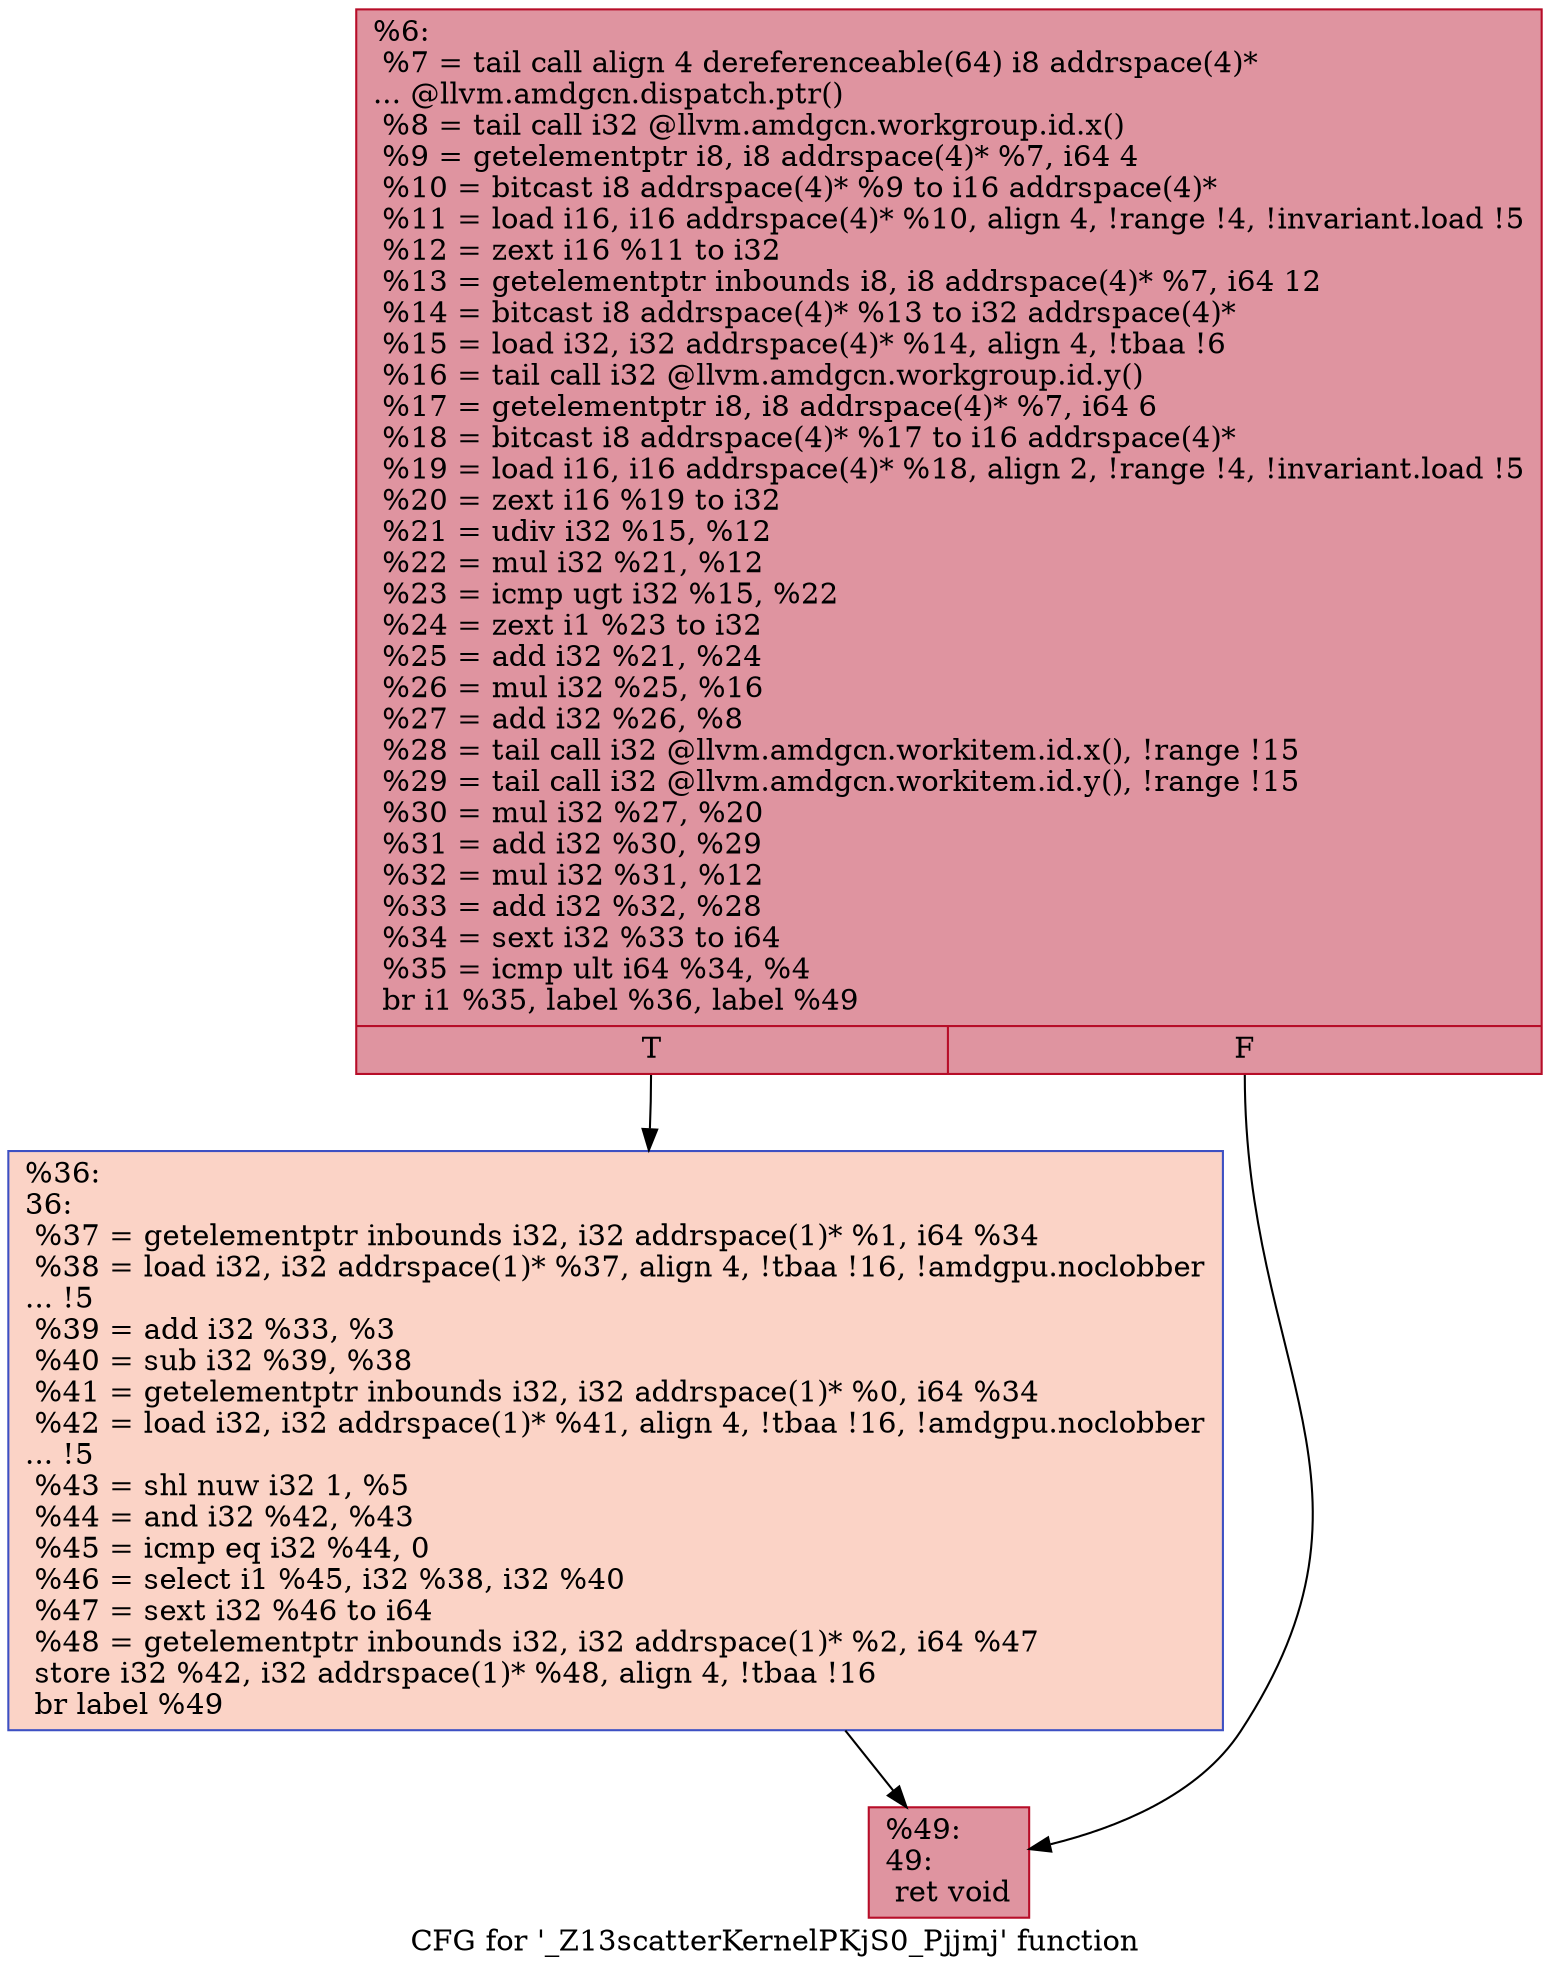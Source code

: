 digraph "CFG for '_Z13scatterKernelPKjS0_Pjjmj' function" {
	label="CFG for '_Z13scatterKernelPKjS0_Pjjmj' function";

	Node0x47d5820 [shape=record,color="#b70d28ff", style=filled, fillcolor="#b70d2870",label="{%6:\l  %7 = tail call align 4 dereferenceable(64) i8 addrspace(4)*\l... @llvm.amdgcn.dispatch.ptr()\l  %8 = tail call i32 @llvm.amdgcn.workgroup.id.x()\l  %9 = getelementptr i8, i8 addrspace(4)* %7, i64 4\l  %10 = bitcast i8 addrspace(4)* %9 to i16 addrspace(4)*\l  %11 = load i16, i16 addrspace(4)* %10, align 4, !range !4, !invariant.load !5\l  %12 = zext i16 %11 to i32\l  %13 = getelementptr inbounds i8, i8 addrspace(4)* %7, i64 12\l  %14 = bitcast i8 addrspace(4)* %13 to i32 addrspace(4)*\l  %15 = load i32, i32 addrspace(4)* %14, align 4, !tbaa !6\l  %16 = tail call i32 @llvm.amdgcn.workgroup.id.y()\l  %17 = getelementptr i8, i8 addrspace(4)* %7, i64 6\l  %18 = bitcast i8 addrspace(4)* %17 to i16 addrspace(4)*\l  %19 = load i16, i16 addrspace(4)* %18, align 2, !range !4, !invariant.load !5\l  %20 = zext i16 %19 to i32\l  %21 = udiv i32 %15, %12\l  %22 = mul i32 %21, %12\l  %23 = icmp ugt i32 %15, %22\l  %24 = zext i1 %23 to i32\l  %25 = add i32 %21, %24\l  %26 = mul i32 %25, %16\l  %27 = add i32 %26, %8\l  %28 = tail call i32 @llvm.amdgcn.workitem.id.x(), !range !15\l  %29 = tail call i32 @llvm.amdgcn.workitem.id.y(), !range !15\l  %30 = mul i32 %27, %20\l  %31 = add i32 %30, %29\l  %32 = mul i32 %31, %12\l  %33 = add i32 %32, %28\l  %34 = sext i32 %33 to i64\l  %35 = icmp ult i64 %34, %4\l  br i1 %35, label %36, label %49\l|{<s0>T|<s1>F}}"];
	Node0x47d5820:s0 -> Node0x47d9970;
	Node0x47d5820:s1 -> Node0x47d9a00;
	Node0x47d9970 [shape=record,color="#3d50c3ff", style=filled, fillcolor="#f59c7d70",label="{%36:\l36:                                               \l  %37 = getelementptr inbounds i32, i32 addrspace(1)* %1, i64 %34\l  %38 = load i32, i32 addrspace(1)* %37, align 4, !tbaa !16, !amdgpu.noclobber\l... !5\l  %39 = add i32 %33, %3\l  %40 = sub i32 %39, %38\l  %41 = getelementptr inbounds i32, i32 addrspace(1)* %0, i64 %34\l  %42 = load i32, i32 addrspace(1)* %41, align 4, !tbaa !16, !amdgpu.noclobber\l... !5\l  %43 = shl nuw i32 1, %5\l  %44 = and i32 %42, %43\l  %45 = icmp eq i32 %44, 0\l  %46 = select i1 %45, i32 %38, i32 %40\l  %47 = sext i32 %46 to i64\l  %48 = getelementptr inbounds i32, i32 addrspace(1)* %2, i64 %47\l  store i32 %42, i32 addrspace(1)* %48, align 4, !tbaa !16\l  br label %49\l}"];
	Node0x47d9970 -> Node0x47d9a00;
	Node0x47d9a00 [shape=record,color="#b70d28ff", style=filled, fillcolor="#b70d2870",label="{%49:\l49:                                               \l  ret void\l}"];
}
